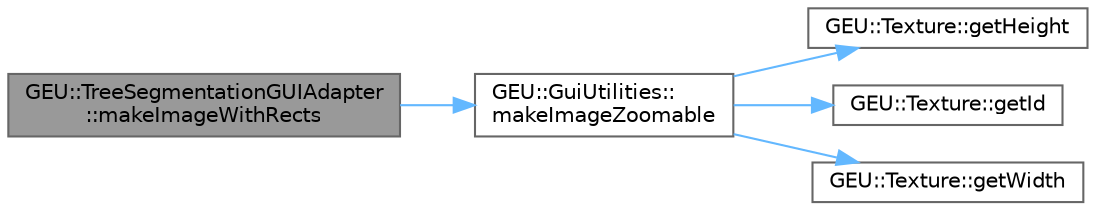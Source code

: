 digraph "GEU::TreeSegmentationGUIAdapter::makeImageWithRects"
{
 // LATEX_PDF_SIZE
  bgcolor="transparent";
  edge [fontname=Helvetica,fontsize=10,labelfontname=Helvetica,labelfontsize=10];
  node [fontname=Helvetica,fontsize=10,shape=box,height=0.2,width=0.4];
  rankdir="LR";
  Node1 [id="Node000001",label="GEU::TreeSegmentationGUIAdapter\l::makeImageWithRects",height=0.2,width=0.4,color="gray40", fillcolor="grey60", style="filled", fontcolor="black",tooltip="Draw input image with segment rectangles."];
  Node1 -> Node2 [id="edge1_Node000001_Node000002",color="steelblue1",style="solid",tooltip=" "];
  Node2 [id="Node000002",label="GEU::GuiUtilities::\lmakeImageZoomable",height=0.2,width=0.4,color="grey40", fillcolor="white", style="filled",URL="$d3/d07/namespace_g_e_u_1_1_gui_utilities.html#adbb3c8396add1b87a5fdf15e76c4c32f",tooltip=" "];
  Node2 -> Node3 [id="edge2_Node000002_Node000003",color="steelblue1",style="solid",tooltip=" "];
  Node3 [id="Node000003",label="GEU::Texture::getHeight",height=0.2,width=0.4,color="grey40", fillcolor="white", style="filled",URL="$dc/d06/class_g_e_u_1_1_texture.html#afdffe756c66453f952d05806654b085d",tooltip=" "];
  Node2 -> Node4 [id="edge3_Node000002_Node000004",color="steelblue1",style="solid",tooltip=" "];
  Node4 [id="Node000004",label="GEU::Texture::getId",height=0.2,width=0.4,color="grey40", fillcolor="white", style="filled",URL="$dc/d06/class_g_e_u_1_1_texture.html#a55d33f02eebb212a4c0765717c24a4bb",tooltip=" "];
  Node2 -> Node5 [id="edge4_Node000002_Node000005",color="steelblue1",style="solid",tooltip=" "];
  Node5 [id="Node000005",label="GEU::Texture::getWidth",height=0.2,width=0.4,color="grey40", fillcolor="white", style="filled",URL="$dc/d06/class_g_e_u_1_1_texture.html#a166b0d1c38adf38d6479654fbc0ddaaf",tooltip=" "];
}
